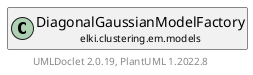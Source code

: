 @startuml
    remove .*\.(Instance|Par|Parameterizer|Factory)$
    set namespaceSeparator none
    hide empty fields
    hide empty methods

    class "<size:14>DiagonalGaussianModelFactory.Par\n<size:10>elki.clustering.em.models" as elki.clustering.em.models.DiagonalGaussianModelFactory.Par {
        #initializer: KMeansInitialization
        +configure(Parameterization): void
        +make(): DiagonalGaussianModelFactory
    }

    interface "<size:14>Parameterizer\n<size:10>elki.utilities.optionhandling" as elki.utilities.optionhandling.Parameterizer [[../../../utilities/optionhandling/Parameterizer.html]] {
        {abstract} +make(): Object
    }
    class "<size:14>DiagonalGaussianModelFactory\n<size:10>elki.clustering.em.models" as elki.clustering.em.models.DiagonalGaussianModelFactory [[DiagonalGaussianModelFactory.html]]

    elki.utilities.optionhandling.Parameterizer <|.. elki.clustering.em.models.DiagonalGaussianModelFactory.Par
    elki.clustering.em.models.DiagonalGaussianModelFactory +-- elki.clustering.em.models.DiagonalGaussianModelFactory.Par

    center footer UMLDoclet 2.0.19, PlantUML 1.2022.8
@enduml
